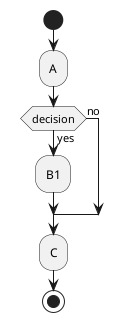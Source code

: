 @startuml
skinparam ConditionEndStyle hline
start
:A;
if (decision) is (yes) then
    :B1;
else (no)
endif
:C;
stop
@enduml